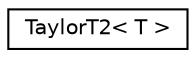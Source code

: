 digraph "Graphical Class Hierarchy"
{
  edge [fontname="Helvetica",fontsize="10",labelfontname="Helvetica",labelfontsize="10"];
  node [fontname="Helvetica",fontsize="10",shape=record];
  rankdir="LR";
  Node0 [label="TaylorT2\< T \>",height=0.2,width=0.4,color="black", fillcolor="white", style="filled",URL="$dc/d7e/classTaylorT2.html"];
}
